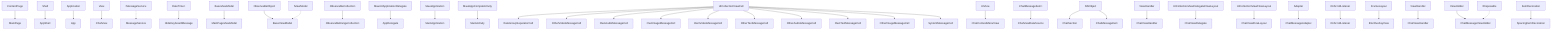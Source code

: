 graph TD
    ContentPage["ContentPage"] --> Indiko_Maui_Controls_Chat_Sample_MainPage["MainPage"]
    Shell["Shell"] --> Indiko_Maui_Controls_Chat_Sample_AppShell["AppShell"]
    Application["Application"] --> Indiko_Maui_Controls_Chat_Sample_App["App"]
    View["View"] --> Indiko_Maui_Controls_Chat_ChatView["ChatView"]
    Indiko_Maui_Controls_Chat_Sample_Services_IMessageService["IMessageService"] -.-> Indiko_Maui_Controls_Chat_Sample_Services_MessageService["MessageService"]
    ValueChangedMessage_System_DateTime_["DateTime>"] --> Indiko_Maui_Controls_Chat_Sample_Messages_HideKeyboardMessage["HideKeyboardMessage"]
    BaseViewModel["BaseViewModel"] --> Indiko_Maui_Controls_Chat_Sample_ViewModels_MainPageViewModel["MainPageViewModel"]
    ObservableObject["ObservableObject"] --> Indiko_Maui_Controls_Chat_Sample_ViewModels_BaseViewModel["BaseViewModel"]
    IViewModel["IViewModel"] -.-> Indiko_Maui_Controls_Chat_Sample_ViewModels_BaseViewModel["BaseViewModel"]
    ObservableCollection_T_["ObservableCollection<T>"] --> Indiko_Maui_Controls_Chat_Models_ObservableRangeCollection_T_["ObservableRangeCollection"]
    MauiUIApplicationDelegate["MauiUIApplicationDelegate"] --> Indiko_Maui_Controls_Chat_Sample_AppDelegate["AppDelegate"]
    MauiApplication["MauiApplication"] --> Indiko_Maui_Controls_Chat_Sample_MainApplication["MainApplication"]
    MauiAppCompatActivity["MauiAppCompatActivity"] --> Indiko_Maui_Controls_Chat_Sample_MainActivity["MainActivity"]
    UICollectionViewCell["UICollectionViewCell"] --> Indiko_Maui_Controls_Chat_Platforms_iOS_DateGroupSeperatorCell["DateGroupSeperatorCell"]
    UIView["UIView"] --> Indiko_Maui_Controls_Chat_Platforms_iOS_ChatContextMenuView["ChatContextMenuView"]
    UICollectionViewCell["UICollectionViewCell"] --> Indiko_Maui_Controls_Chat_Platforms_iOS_OtherVideoMessageCell["OtherVideoMessageCell"]
    UICollectionViewCell["UICollectionViewCell"] --> Indiko_Maui_Controls_Chat_Platforms_iOS_OwnAudioMessageCell["OwnAudioMessageCell"]
    UICollectionViewCell["UICollectionViewCell"] --> Indiko_Maui_Controls_Chat_Platforms_iOS_OwnImageMessageCell["OwnImageMessageCell"]
    UICollectionViewDiffableDataSource_Indiko_Maui_Controls_Chat_Platforms_iOS_ChatSection__Indiko_Maui_Controls_Chat_Platforms_iOS_ChatMessageItem_["ChatMessageItem>"] --> Indiko_Maui_Controls_Chat_Platforms_iOS_ChatViewDataSource["ChatViewDataSource"]
    NSObject["NSObject"] --> Indiko_Maui_Controls_Chat_Platforms_iOS_ChatSection["ChatSection"]
    NSObject["NSObject"] --> Indiko_Maui_Controls_Chat_Platforms_iOS_ChatMessageItem["ChatMessageItem"]
    ViewHandler_ChatView__UICollectionView_["ViewHandler<ChatView, UICollectionView>"] --> Indiko_Maui_Controls_Chat_Platforms_iOS_ChatViewHandler["ChatViewHandler"]
    UICollectionViewCell["UICollectionViewCell"] --> Indiko_Maui_Controls_Chat_Platforms_iOS_OwnVideoMessageCell["OwnVideoMessageCell"]
    UICollectionViewDelegateFlowLayout["UICollectionViewDelegateFlowLayout"] --> Indiko_Maui_Controls_Chat_Platforms_iOS_ChatViewDelegate["ChatViewDelegate"]
    UICollectionViewCell["UICollectionViewCell"] --> Indiko_Maui_Controls_Chat_Platforms_iOS_OtherTextMessageCell["OtherTextMessageCell"]
    UICollectionViewFlowLayout["UICollectionViewFlowLayout"] --> Indiko_Maui_Controls_Chat_Platforms_iOS_ChatViewFlowLayout["ChatViewFlowLayout"]
    UICollectionViewCell["UICollectionViewCell"] --> Indiko_Maui_Controls_Chat_Platforms_iOS_OtherAudioMessageCell["OtherAudioMessageCell"]
    UICollectionViewCell["UICollectionViewCell"] --> Indiko_Maui_Controls_Chat_Platforms_iOS_OwnTextMessageCell["OwnTextMessageCell"]
    UICollectionViewCell["UICollectionViewCell"] --> Indiko_Maui_Controls_Chat_Platforms_iOS_OtherImageMessageCell["OtherImageMessageCell"]
    UICollectionViewCell["UICollectionViewCell"] --> Indiko_Maui_Controls_Chat_Platforms_iOS_SystemMessageCell["SystemMessageCell"]
    RecyclerView_Adapter["Adapter"] --> Indiko_Maui_Controls_Chat_Platforms_Android_ChatMessageAdapter["ChatMessageAdapter"]
    RecyclerView_OnScrollListener["OnScrollListener"] --> Indiko_Maui_Controls_Chat_Platforms_Android_OnScrollListener["OnScrollListener"]
    FrameLayout["FrameLayout"] --> Indiko_Maui_Controls_Chat_Platforms_Android_BlurOverlayView["BlurOverlayView"]
    ViewHandler_ChatView__RecyclerView_["ViewHandler<ChatView, RecyclerView>"] --> Indiko_Maui_Controls_Chat_Platforms_Android_ChatViewHandler["ChatViewHandler"]
    RecyclerView_ViewHolder["ViewHolder"] --> Indiko_Maui_Controls_Chat_Platforms_Android_ChatMessageViewHolder["ChatMessageViewHolder"]
    IDisposable["IDisposable"] -.-> Indiko_Maui_Controls_Chat_Platforms_Android_ChatMessageViewHolder["ChatMessageViewHolder"]
    RecyclerView_ItemDecoration["ItemDecoration"] --> Indiko_Maui_Controls_Chat_Platforms_Android_SpacingItemDecoration["SpacingItemDecoration"]
